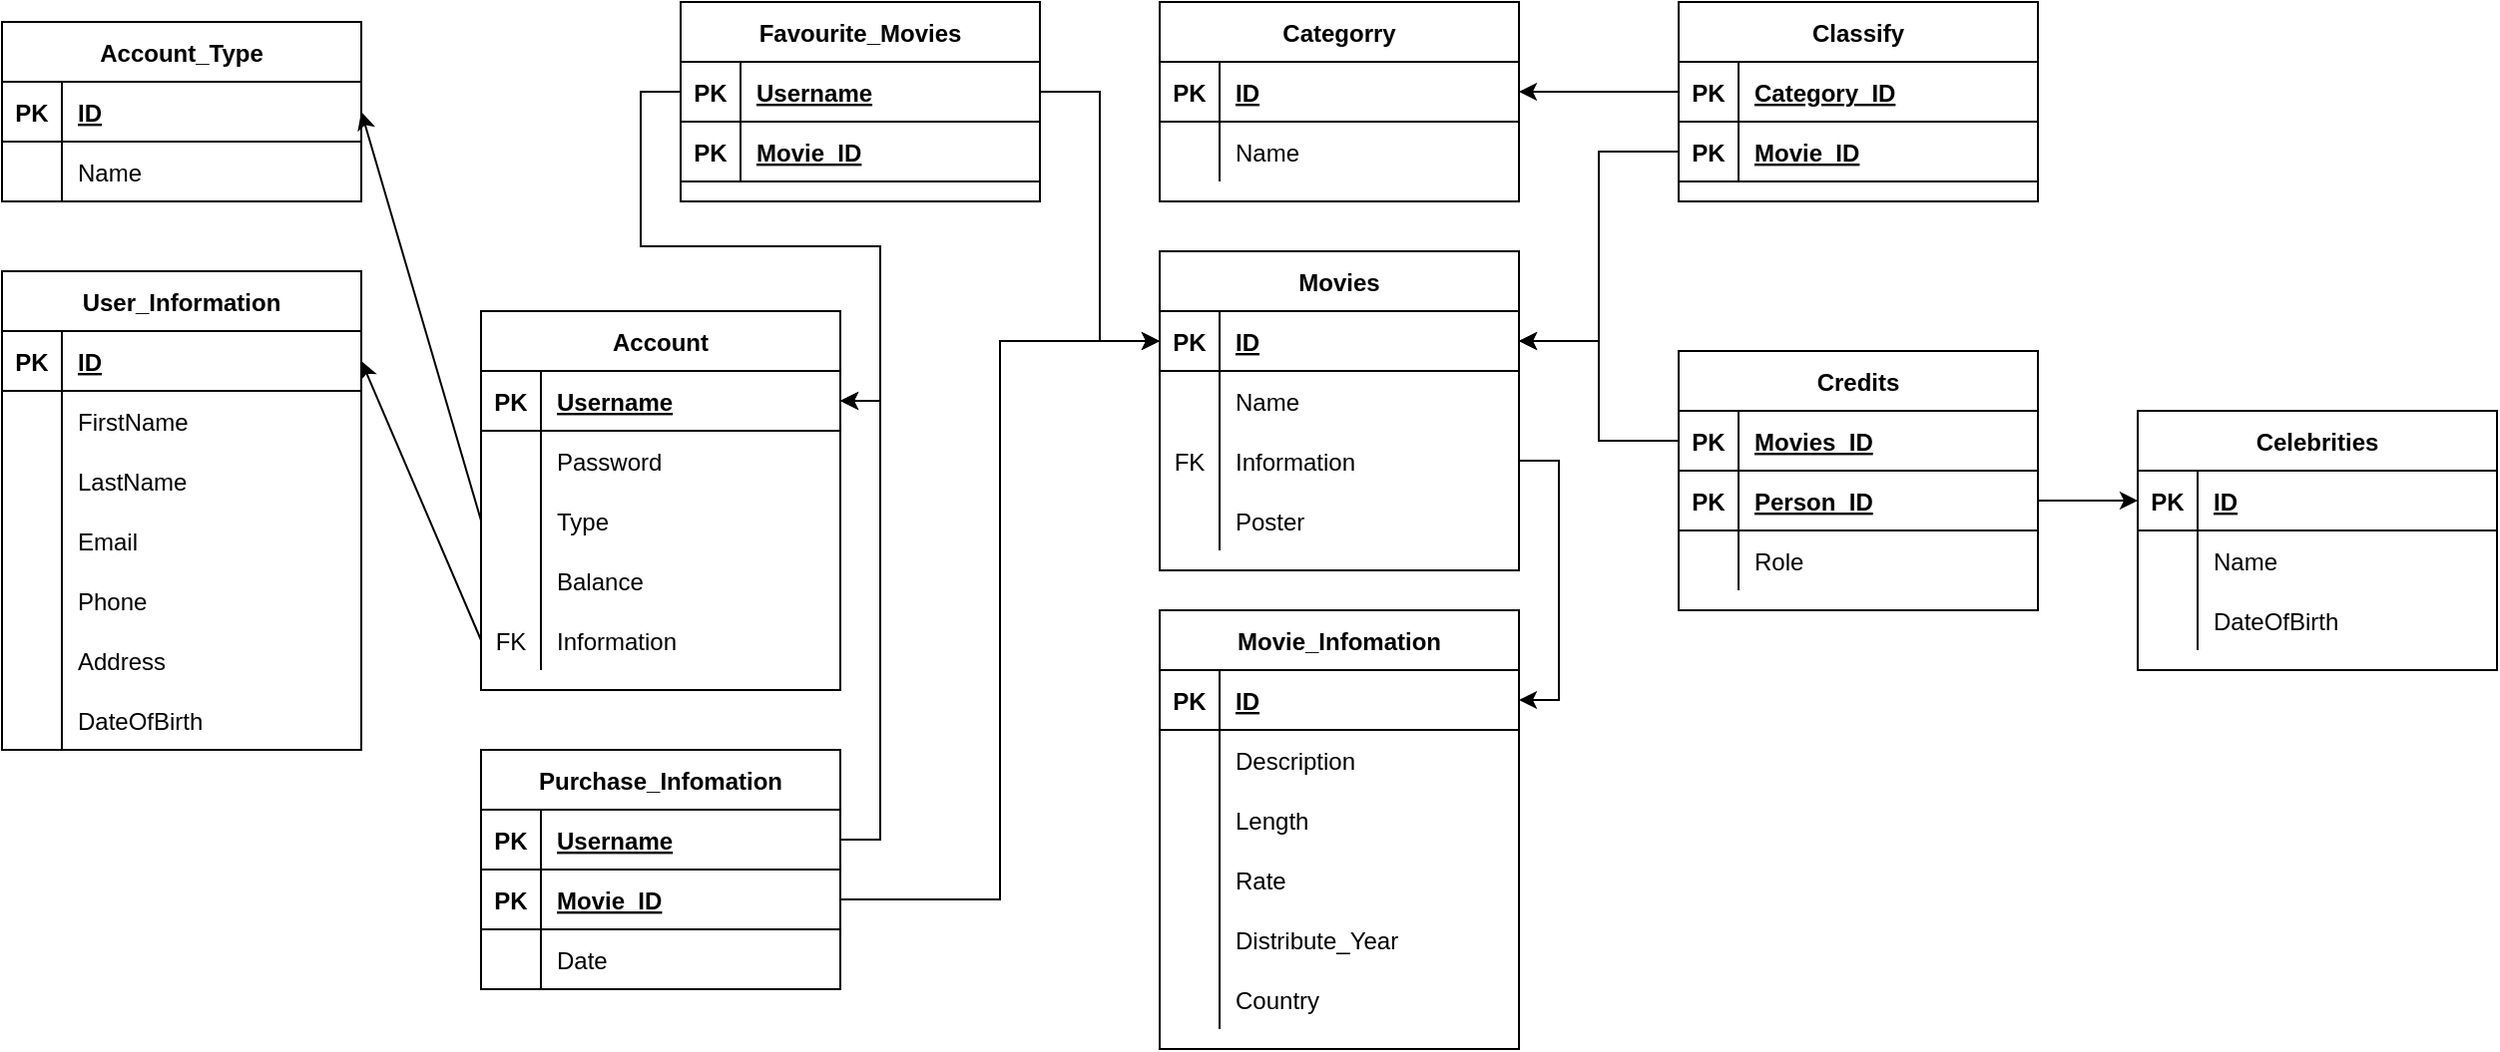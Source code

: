 <mxfile version="14.7.8" type="gitlab">
  <diagram id="YUyTSFObFP_yFCuoVfHM" name="Page-1">
    <mxGraphModel dx="1386" dy="641" grid="1" gridSize="10" guides="1" tooltips="1" connect="1" arrows="1" fold="1" page="1" pageScale="1" pageWidth="850" pageHeight="1100" math="0" shadow="0">
      <root>
        <mxCell id="0" />
        <mxCell id="1" parent="0" />
        <mxCell id="1k1uxcFecXavJarqbdV_-6" value="" style="endArrow=classic;html=1;exitX=0;exitY=0.5;exitDx=0;exitDy=0;entryX=1;entryY=0.5;entryDx=0;entryDy=0;" parent="1" source="1k1uxcFecXavJarqbdV_-85" target="1k1uxcFecXavJarqbdV_-66" edge="1">
          <mxGeometry width="50" height="50" relative="1" as="geometry">
            <mxPoint x="-420" y="250" as="sourcePoint" />
            <mxPoint x="-460" y="45" as="targetPoint" />
          </mxGeometry>
        </mxCell>
        <mxCell id="1k1uxcFecXavJarqbdV_-14" value="User_Information" style="shape=table;startSize=30;container=1;collapsible=1;childLayout=tableLayout;fixedRows=1;rowLines=0;fontStyle=1;align=center;resizeLast=1;" parent="1" vertex="1">
          <mxGeometry x="-810" y="160" width="180" height="240" as="geometry" />
        </mxCell>
        <mxCell id="1k1uxcFecXavJarqbdV_-15" value="" style="shape=partialRectangle;collapsible=0;dropTarget=0;pointerEvents=0;fillColor=none;top=0;left=0;bottom=1;right=0;points=[[0,0.5],[1,0.5]];portConstraint=eastwest;" parent="1k1uxcFecXavJarqbdV_-14" vertex="1">
          <mxGeometry y="30" width="180" height="30" as="geometry" />
        </mxCell>
        <mxCell id="1k1uxcFecXavJarqbdV_-16" value="PK" style="shape=partialRectangle;connectable=0;fillColor=none;top=0;left=0;bottom=0;right=0;fontStyle=1;overflow=hidden;" parent="1k1uxcFecXavJarqbdV_-15" vertex="1">
          <mxGeometry width="30" height="30" as="geometry" />
        </mxCell>
        <mxCell id="1k1uxcFecXavJarqbdV_-17" value="ID" style="shape=partialRectangle;connectable=0;fillColor=none;top=0;left=0;bottom=0;right=0;align=left;spacingLeft=6;fontStyle=5;overflow=hidden;" parent="1k1uxcFecXavJarqbdV_-15" vertex="1">
          <mxGeometry x="30" width="150" height="30" as="geometry" />
        </mxCell>
        <mxCell id="1k1uxcFecXavJarqbdV_-18" value="" style="shape=partialRectangle;collapsible=0;dropTarget=0;pointerEvents=0;fillColor=none;top=0;left=0;bottom=0;right=0;points=[[0,0.5],[1,0.5]];portConstraint=eastwest;" parent="1k1uxcFecXavJarqbdV_-14" vertex="1">
          <mxGeometry y="60" width="180" height="30" as="geometry" />
        </mxCell>
        <mxCell id="1k1uxcFecXavJarqbdV_-19" value="" style="shape=partialRectangle;connectable=0;fillColor=none;top=0;left=0;bottom=0;right=0;editable=1;overflow=hidden;" parent="1k1uxcFecXavJarqbdV_-18" vertex="1">
          <mxGeometry width="30" height="30" as="geometry" />
        </mxCell>
        <mxCell id="1k1uxcFecXavJarqbdV_-20" value="FirstName" style="shape=partialRectangle;connectable=0;fillColor=none;top=0;left=0;bottom=0;right=0;align=left;spacingLeft=6;overflow=hidden;" parent="1k1uxcFecXavJarqbdV_-18" vertex="1">
          <mxGeometry x="30" width="150" height="30" as="geometry" />
        </mxCell>
        <mxCell id="1k1uxcFecXavJarqbdV_-21" value="" style="shape=partialRectangle;collapsible=0;dropTarget=0;pointerEvents=0;fillColor=none;top=0;left=0;bottom=0;right=0;points=[[0,0.5],[1,0.5]];portConstraint=eastwest;" parent="1k1uxcFecXavJarqbdV_-14" vertex="1">
          <mxGeometry y="90" width="180" height="30" as="geometry" />
        </mxCell>
        <mxCell id="1k1uxcFecXavJarqbdV_-22" value="" style="shape=partialRectangle;connectable=0;fillColor=none;top=0;left=0;bottom=0;right=0;editable=1;overflow=hidden;" parent="1k1uxcFecXavJarqbdV_-21" vertex="1">
          <mxGeometry width="30" height="30" as="geometry" />
        </mxCell>
        <mxCell id="1k1uxcFecXavJarqbdV_-23" value="LastName" style="shape=partialRectangle;connectable=0;fillColor=none;top=0;left=0;bottom=0;right=0;align=left;spacingLeft=6;overflow=hidden;" parent="1k1uxcFecXavJarqbdV_-21" vertex="1">
          <mxGeometry x="30" width="150" height="30" as="geometry" />
        </mxCell>
        <mxCell id="1k1uxcFecXavJarqbdV_-24" value="" style="shape=partialRectangle;collapsible=0;dropTarget=0;pointerEvents=0;fillColor=none;top=0;left=0;bottom=0;right=0;points=[[0,0.5],[1,0.5]];portConstraint=eastwest;" parent="1k1uxcFecXavJarqbdV_-14" vertex="1">
          <mxGeometry y="120" width="180" height="30" as="geometry" />
        </mxCell>
        <mxCell id="1k1uxcFecXavJarqbdV_-25" value="" style="shape=partialRectangle;connectable=0;fillColor=none;top=0;left=0;bottom=0;right=0;editable=1;overflow=hidden;" parent="1k1uxcFecXavJarqbdV_-24" vertex="1">
          <mxGeometry width="30" height="30" as="geometry" />
        </mxCell>
        <mxCell id="1k1uxcFecXavJarqbdV_-26" value="Email" style="shape=partialRectangle;connectable=0;fillColor=none;top=0;left=0;bottom=0;right=0;align=left;spacingLeft=6;overflow=hidden;" parent="1k1uxcFecXavJarqbdV_-24" vertex="1">
          <mxGeometry x="30" width="150" height="30" as="geometry" />
        </mxCell>
        <mxCell id="1k1uxcFecXavJarqbdV_-40" value="" style="shape=partialRectangle;collapsible=0;dropTarget=0;pointerEvents=0;fillColor=none;top=0;left=0;bottom=0;right=0;points=[[0,0.5],[1,0.5]];portConstraint=eastwest;" parent="1k1uxcFecXavJarqbdV_-14" vertex="1">
          <mxGeometry y="150" width="180" height="30" as="geometry" />
        </mxCell>
        <mxCell id="1k1uxcFecXavJarqbdV_-41" value="" style="shape=partialRectangle;connectable=0;fillColor=none;top=0;left=0;bottom=0;right=0;editable=1;overflow=hidden;" parent="1k1uxcFecXavJarqbdV_-40" vertex="1">
          <mxGeometry width="30" height="30" as="geometry" />
        </mxCell>
        <mxCell id="1k1uxcFecXavJarqbdV_-42" value="Phone" style="shape=partialRectangle;connectable=0;fillColor=none;top=0;left=0;bottom=0;right=0;align=left;spacingLeft=6;overflow=hidden;" parent="1k1uxcFecXavJarqbdV_-40" vertex="1">
          <mxGeometry x="30" width="150" height="30" as="geometry" />
        </mxCell>
        <mxCell id="1k1uxcFecXavJarqbdV_-43" value="" style="shape=partialRectangle;collapsible=0;dropTarget=0;pointerEvents=0;fillColor=none;top=0;left=0;bottom=0;right=0;points=[[0,0.5],[1,0.5]];portConstraint=eastwest;" parent="1k1uxcFecXavJarqbdV_-14" vertex="1">
          <mxGeometry y="180" width="180" height="30" as="geometry" />
        </mxCell>
        <mxCell id="1k1uxcFecXavJarqbdV_-44" value="" style="shape=partialRectangle;connectable=0;fillColor=none;top=0;left=0;bottom=0;right=0;editable=1;overflow=hidden;" parent="1k1uxcFecXavJarqbdV_-43" vertex="1">
          <mxGeometry width="30" height="30" as="geometry" />
        </mxCell>
        <mxCell id="1k1uxcFecXavJarqbdV_-45" value="Address" style="shape=partialRectangle;connectable=0;fillColor=none;top=0;left=0;bottom=0;right=0;align=left;spacingLeft=6;overflow=hidden;" parent="1k1uxcFecXavJarqbdV_-43" vertex="1">
          <mxGeometry x="30" width="150" height="30" as="geometry" />
        </mxCell>
        <mxCell id="j2Tu5to7x-3o2wLsQ5tQ-4" value="" style="shape=partialRectangle;collapsible=0;dropTarget=0;pointerEvents=0;fillColor=none;top=0;left=0;bottom=0;right=0;points=[[0,0.5],[1,0.5]];portConstraint=eastwest;" parent="1k1uxcFecXavJarqbdV_-14" vertex="1">
          <mxGeometry y="210" width="180" height="30" as="geometry" />
        </mxCell>
        <mxCell id="j2Tu5to7x-3o2wLsQ5tQ-5" value="" style="shape=partialRectangle;connectable=0;fillColor=none;top=0;left=0;bottom=0;right=0;editable=1;overflow=hidden;" parent="j2Tu5to7x-3o2wLsQ5tQ-4" vertex="1">
          <mxGeometry width="30" height="30" as="geometry" />
        </mxCell>
        <mxCell id="j2Tu5to7x-3o2wLsQ5tQ-6" value="DateOfBirth" style="shape=partialRectangle;connectable=0;fillColor=none;top=0;left=0;bottom=0;right=0;align=left;spacingLeft=6;overflow=hidden;" parent="j2Tu5to7x-3o2wLsQ5tQ-4" vertex="1">
          <mxGeometry x="30" width="150" height="30" as="geometry" />
        </mxCell>
        <mxCell id="1k1uxcFecXavJarqbdV_-65" value="Account_Type" style="shape=table;startSize=30;container=1;collapsible=1;childLayout=tableLayout;fixedRows=1;rowLines=0;fontStyle=1;align=center;resizeLast=1;" parent="1" vertex="1">
          <mxGeometry x="-810" y="35" width="180" height="90" as="geometry" />
        </mxCell>
        <mxCell id="1k1uxcFecXavJarqbdV_-66" value="" style="shape=partialRectangle;collapsible=0;dropTarget=0;pointerEvents=0;fillColor=none;top=0;left=0;bottom=1;right=0;points=[[0,0.5],[1,0.5]];portConstraint=eastwest;" parent="1k1uxcFecXavJarqbdV_-65" vertex="1">
          <mxGeometry y="30" width="180" height="30" as="geometry" />
        </mxCell>
        <mxCell id="1k1uxcFecXavJarqbdV_-67" value="PK" style="shape=partialRectangle;connectable=0;fillColor=none;top=0;left=0;bottom=0;right=0;fontStyle=1;overflow=hidden;" parent="1k1uxcFecXavJarqbdV_-66" vertex="1">
          <mxGeometry width="30" height="30" as="geometry" />
        </mxCell>
        <mxCell id="1k1uxcFecXavJarqbdV_-68" value="ID" style="shape=partialRectangle;connectable=0;fillColor=none;top=0;left=0;bottom=0;right=0;align=left;spacingLeft=6;fontStyle=5;overflow=hidden;" parent="1k1uxcFecXavJarqbdV_-66" vertex="1">
          <mxGeometry x="30" width="150" height="30" as="geometry" />
        </mxCell>
        <mxCell id="1k1uxcFecXavJarqbdV_-69" value="" style="shape=partialRectangle;collapsible=0;dropTarget=0;pointerEvents=0;fillColor=none;top=0;left=0;bottom=0;right=0;points=[[0,0.5],[1,0.5]];portConstraint=eastwest;" parent="1k1uxcFecXavJarqbdV_-65" vertex="1">
          <mxGeometry y="60" width="180" height="30" as="geometry" />
        </mxCell>
        <mxCell id="1k1uxcFecXavJarqbdV_-70" value="" style="shape=partialRectangle;connectable=0;fillColor=none;top=0;left=0;bottom=0;right=0;editable=1;overflow=hidden;" parent="1k1uxcFecXavJarqbdV_-69" vertex="1">
          <mxGeometry width="30" height="30" as="geometry" />
        </mxCell>
        <mxCell id="1k1uxcFecXavJarqbdV_-71" value="Name" style="shape=partialRectangle;connectable=0;fillColor=none;top=0;left=0;bottom=0;right=0;align=left;spacingLeft=6;overflow=hidden;" parent="1k1uxcFecXavJarqbdV_-69" vertex="1">
          <mxGeometry x="30" width="150" height="30" as="geometry" />
        </mxCell>
        <mxCell id="1k1uxcFecXavJarqbdV_-78" value="Account" style="shape=table;startSize=30;container=1;collapsible=1;childLayout=tableLayout;fixedRows=1;rowLines=0;fontStyle=1;align=center;resizeLast=1;" parent="1" vertex="1">
          <mxGeometry x="-570" y="180" width="180" height="190" as="geometry" />
        </mxCell>
        <mxCell id="1k1uxcFecXavJarqbdV_-79" value="" style="shape=partialRectangle;collapsible=0;dropTarget=0;pointerEvents=0;fillColor=none;top=0;left=0;bottom=1;right=0;points=[[0,0.5],[1,0.5]];portConstraint=eastwest;" parent="1k1uxcFecXavJarqbdV_-78" vertex="1">
          <mxGeometry y="30" width="180" height="30" as="geometry" />
        </mxCell>
        <mxCell id="1k1uxcFecXavJarqbdV_-80" value="PK" style="shape=partialRectangle;connectable=0;fillColor=none;top=0;left=0;bottom=0;right=0;fontStyle=1;overflow=hidden;" parent="1k1uxcFecXavJarqbdV_-79" vertex="1">
          <mxGeometry width="30" height="30" as="geometry" />
        </mxCell>
        <mxCell id="1k1uxcFecXavJarqbdV_-81" value="Username" style="shape=partialRectangle;connectable=0;fillColor=none;top=0;left=0;bottom=0;right=0;align=left;spacingLeft=6;fontStyle=5;overflow=hidden;" parent="1k1uxcFecXavJarqbdV_-79" vertex="1">
          <mxGeometry x="30" width="150" height="30" as="geometry" />
        </mxCell>
        <mxCell id="1k1uxcFecXavJarqbdV_-82" value="" style="shape=partialRectangle;collapsible=0;dropTarget=0;pointerEvents=0;fillColor=none;top=0;left=0;bottom=0;right=0;points=[[0,0.5],[1,0.5]];portConstraint=eastwest;" parent="1k1uxcFecXavJarqbdV_-78" vertex="1">
          <mxGeometry y="60" width="180" height="30" as="geometry" />
        </mxCell>
        <mxCell id="1k1uxcFecXavJarqbdV_-83" value="" style="shape=partialRectangle;connectable=0;fillColor=none;top=0;left=0;bottom=0;right=0;editable=1;overflow=hidden;" parent="1k1uxcFecXavJarqbdV_-82" vertex="1">
          <mxGeometry width="30" height="30" as="geometry" />
        </mxCell>
        <mxCell id="1k1uxcFecXavJarqbdV_-84" value="Password" style="shape=partialRectangle;connectable=0;fillColor=none;top=0;left=0;bottom=0;right=0;align=left;spacingLeft=6;overflow=hidden;" parent="1k1uxcFecXavJarqbdV_-82" vertex="1">
          <mxGeometry x="30" width="150" height="30" as="geometry" />
        </mxCell>
        <mxCell id="1k1uxcFecXavJarqbdV_-85" value="" style="shape=partialRectangle;collapsible=0;dropTarget=0;pointerEvents=0;fillColor=none;top=0;left=0;bottom=0;right=0;points=[[0,0.5],[1,0.5]];portConstraint=eastwest;" parent="1k1uxcFecXavJarqbdV_-78" vertex="1">
          <mxGeometry y="90" width="180" height="30" as="geometry" />
        </mxCell>
        <mxCell id="1k1uxcFecXavJarqbdV_-86" value="" style="shape=partialRectangle;connectable=0;fillColor=none;top=0;left=0;bottom=0;right=0;editable=1;overflow=hidden;" parent="1k1uxcFecXavJarqbdV_-85" vertex="1">
          <mxGeometry width="30" height="30" as="geometry" />
        </mxCell>
        <mxCell id="1k1uxcFecXavJarqbdV_-87" value="Type" style="shape=partialRectangle;connectable=0;fillColor=none;top=0;left=0;bottom=0;right=0;align=left;spacingLeft=6;overflow=hidden;" parent="1k1uxcFecXavJarqbdV_-85" vertex="1">
          <mxGeometry x="30" width="150" height="30" as="geometry" />
        </mxCell>
        <mxCell id="j2Tu5to7x-3o2wLsQ5tQ-28" value="" style="shape=partialRectangle;collapsible=0;dropTarget=0;pointerEvents=0;fillColor=none;top=0;left=0;bottom=0;right=0;points=[[0,0.5],[1,0.5]];portConstraint=eastwest;" parent="1k1uxcFecXavJarqbdV_-78" vertex="1">
          <mxGeometry y="120" width="180" height="30" as="geometry" />
        </mxCell>
        <mxCell id="j2Tu5to7x-3o2wLsQ5tQ-29" value="" style="shape=partialRectangle;connectable=0;fillColor=none;top=0;left=0;bottom=0;right=0;editable=1;overflow=hidden;" parent="j2Tu5to7x-3o2wLsQ5tQ-28" vertex="1">
          <mxGeometry width="30" height="30" as="geometry" />
        </mxCell>
        <mxCell id="j2Tu5to7x-3o2wLsQ5tQ-30" value="Balance" style="shape=partialRectangle;connectable=0;fillColor=none;top=0;left=0;bottom=0;right=0;align=left;spacingLeft=6;overflow=hidden;" parent="j2Tu5to7x-3o2wLsQ5tQ-28" vertex="1">
          <mxGeometry x="30" width="150" height="30" as="geometry" />
        </mxCell>
        <mxCell id="1k1uxcFecXavJarqbdV_-88" value="" style="shape=partialRectangle;collapsible=0;dropTarget=0;pointerEvents=0;fillColor=none;top=0;left=0;bottom=0;right=0;points=[[0,0.5],[1,0.5]];portConstraint=eastwest;" parent="1k1uxcFecXavJarqbdV_-78" vertex="1">
          <mxGeometry y="150" width="180" height="30" as="geometry" />
        </mxCell>
        <mxCell id="1k1uxcFecXavJarqbdV_-89" value="FK" style="shape=partialRectangle;connectable=0;fillColor=none;top=0;left=0;bottom=0;right=0;editable=1;overflow=hidden;" parent="1k1uxcFecXavJarqbdV_-88" vertex="1">
          <mxGeometry width="30" height="30" as="geometry" />
        </mxCell>
        <mxCell id="1k1uxcFecXavJarqbdV_-90" value="Information" style="shape=partialRectangle;connectable=0;fillColor=none;top=0;left=0;bottom=0;right=0;align=left;spacingLeft=6;overflow=hidden;" parent="1k1uxcFecXavJarqbdV_-88" vertex="1">
          <mxGeometry x="30" width="150" height="30" as="geometry" />
        </mxCell>
        <mxCell id="1k1uxcFecXavJarqbdV_-91" value="" style="endArrow=classic;html=1;exitX=0;exitY=0.5;exitDx=0;exitDy=0;entryX=1;entryY=0.5;entryDx=0;entryDy=0;" parent="1" source="1k1uxcFecXavJarqbdV_-88" target="1k1uxcFecXavJarqbdV_-15" edge="1">
          <mxGeometry width="50" height="50" relative="1" as="geometry">
            <mxPoint x="-520" y="265" as="sourcePoint" />
            <mxPoint x="-640" y="150" as="targetPoint" />
          </mxGeometry>
        </mxCell>
        <mxCell id="1k1uxcFecXavJarqbdV_-111" value="Categorry" style="shape=table;startSize=30;container=1;collapsible=1;childLayout=tableLayout;fixedRows=1;rowLines=0;fontStyle=1;align=center;resizeLast=1;" parent="1" vertex="1">
          <mxGeometry x="-230" y="25" width="180" height="100" as="geometry" />
        </mxCell>
        <mxCell id="1k1uxcFecXavJarqbdV_-112" value="" style="shape=partialRectangle;collapsible=0;dropTarget=0;pointerEvents=0;fillColor=none;top=0;left=0;bottom=1;right=0;points=[[0,0.5],[1,0.5]];portConstraint=eastwest;" parent="1k1uxcFecXavJarqbdV_-111" vertex="1">
          <mxGeometry y="30" width="180" height="30" as="geometry" />
        </mxCell>
        <mxCell id="1k1uxcFecXavJarqbdV_-113" value="PK" style="shape=partialRectangle;connectable=0;fillColor=none;top=0;left=0;bottom=0;right=0;fontStyle=1;overflow=hidden;" parent="1k1uxcFecXavJarqbdV_-112" vertex="1">
          <mxGeometry width="30" height="30" as="geometry" />
        </mxCell>
        <mxCell id="1k1uxcFecXavJarqbdV_-114" value="ID" style="shape=partialRectangle;connectable=0;fillColor=none;top=0;left=0;bottom=0;right=0;align=left;spacingLeft=6;fontStyle=5;overflow=hidden;" parent="1k1uxcFecXavJarqbdV_-112" vertex="1">
          <mxGeometry x="30" width="150" height="30" as="geometry" />
        </mxCell>
        <mxCell id="1k1uxcFecXavJarqbdV_-115" value="" style="shape=partialRectangle;collapsible=0;dropTarget=0;pointerEvents=0;fillColor=none;top=0;left=0;bottom=0;right=0;points=[[0,0.5],[1,0.5]];portConstraint=eastwest;" parent="1k1uxcFecXavJarqbdV_-111" vertex="1">
          <mxGeometry y="60" width="180" height="30" as="geometry" />
        </mxCell>
        <mxCell id="1k1uxcFecXavJarqbdV_-116" value="" style="shape=partialRectangle;connectable=0;fillColor=none;top=0;left=0;bottom=0;right=0;editable=1;overflow=hidden;" parent="1k1uxcFecXavJarqbdV_-115" vertex="1">
          <mxGeometry width="30" height="30" as="geometry" />
        </mxCell>
        <mxCell id="1k1uxcFecXavJarqbdV_-117" value="Name" style="shape=partialRectangle;connectable=0;fillColor=none;top=0;left=0;bottom=0;right=0;align=left;spacingLeft=6;overflow=hidden;" parent="1k1uxcFecXavJarqbdV_-115" vertex="1">
          <mxGeometry x="30" width="150" height="30" as="geometry" />
        </mxCell>
        <mxCell id="1k1uxcFecXavJarqbdV_-124" value="Movies" style="shape=table;startSize=30;container=1;collapsible=1;childLayout=tableLayout;fixedRows=1;rowLines=0;fontStyle=1;align=center;resizeLast=1;" parent="1" vertex="1">
          <mxGeometry x="-230" y="150" width="180" height="160" as="geometry" />
        </mxCell>
        <mxCell id="1k1uxcFecXavJarqbdV_-125" value="" style="shape=partialRectangle;collapsible=0;dropTarget=0;pointerEvents=0;fillColor=none;top=0;left=0;bottom=1;right=0;points=[[0,0.5],[1,0.5]];portConstraint=eastwest;" parent="1k1uxcFecXavJarqbdV_-124" vertex="1">
          <mxGeometry y="30" width="180" height="30" as="geometry" />
        </mxCell>
        <mxCell id="1k1uxcFecXavJarqbdV_-126" value="PK" style="shape=partialRectangle;connectable=0;fillColor=none;top=0;left=0;bottom=0;right=0;fontStyle=1;overflow=hidden;" parent="1k1uxcFecXavJarqbdV_-125" vertex="1">
          <mxGeometry width="30" height="30" as="geometry" />
        </mxCell>
        <mxCell id="1k1uxcFecXavJarqbdV_-127" value="ID" style="shape=partialRectangle;connectable=0;fillColor=none;top=0;left=0;bottom=0;right=0;align=left;spacingLeft=6;fontStyle=5;overflow=hidden;" parent="1k1uxcFecXavJarqbdV_-125" vertex="1">
          <mxGeometry x="30" width="150" height="30" as="geometry" />
        </mxCell>
        <mxCell id="1k1uxcFecXavJarqbdV_-128" value="" style="shape=partialRectangle;collapsible=0;dropTarget=0;pointerEvents=0;fillColor=none;top=0;left=0;bottom=0;right=0;points=[[0,0.5],[1,0.5]];portConstraint=eastwest;" parent="1k1uxcFecXavJarqbdV_-124" vertex="1">
          <mxGeometry y="60" width="180" height="30" as="geometry" />
        </mxCell>
        <mxCell id="1k1uxcFecXavJarqbdV_-129" value="" style="shape=partialRectangle;connectable=0;fillColor=none;top=0;left=0;bottom=0;right=0;editable=1;overflow=hidden;" parent="1k1uxcFecXavJarqbdV_-128" vertex="1">
          <mxGeometry width="30" height="30" as="geometry" />
        </mxCell>
        <mxCell id="1k1uxcFecXavJarqbdV_-130" value="Name" style="shape=partialRectangle;connectable=0;fillColor=none;top=0;left=0;bottom=0;right=0;align=left;spacingLeft=6;overflow=hidden;" parent="1k1uxcFecXavJarqbdV_-128" vertex="1">
          <mxGeometry x="30" width="150" height="30" as="geometry" />
        </mxCell>
        <mxCell id="1k1uxcFecXavJarqbdV_-131" value="" style="shape=partialRectangle;collapsible=0;dropTarget=0;pointerEvents=0;fillColor=none;top=0;left=0;bottom=0;right=0;points=[[0,0.5],[1,0.5]];portConstraint=eastwest;" parent="1k1uxcFecXavJarqbdV_-124" vertex="1">
          <mxGeometry y="90" width="180" height="30" as="geometry" />
        </mxCell>
        <mxCell id="1k1uxcFecXavJarqbdV_-132" value="FK" style="shape=partialRectangle;connectable=0;fillColor=none;top=0;left=0;bottom=0;right=0;editable=1;overflow=hidden;" parent="1k1uxcFecXavJarqbdV_-131" vertex="1">
          <mxGeometry width="30" height="30" as="geometry" />
        </mxCell>
        <mxCell id="1k1uxcFecXavJarqbdV_-133" value="Information" style="shape=partialRectangle;connectable=0;fillColor=none;top=0;left=0;bottom=0;right=0;align=left;spacingLeft=6;overflow=hidden;" parent="1k1uxcFecXavJarqbdV_-131" vertex="1">
          <mxGeometry x="30" width="150" height="30" as="geometry" />
        </mxCell>
        <mxCell id="j2Tu5to7x-3o2wLsQ5tQ-22" value="" style="shape=partialRectangle;collapsible=0;dropTarget=0;pointerEvents=0;fillColor=none;top=0;left=0;bottom=0;right=0;points=[[0,0.5],[1,0.5]];portConstraint=eastwest;" parent="1k1uxcFecXavJarqbdV_-124" vertex="1">
          <mxGeometry y="120" width="180" height="30" as="geometry" />
        </mxCell>
        <mxCell id="j2Tu5to7x-3o2wLsQ5tQ-23" value="" style="shape=partialRectangle;connectable=0;fillColor=none;top=0;left=0;bottom=0;right=0;editable=1;overflow=hidden;" parent="j2Tu5to7x-3o2wLsQ5tQ-22" vertex="1">
          <mxGeometry width="30" height="30" as="geometry" />
        </mxCell>
        <mxCell id="j2Tu5to7x-3o2wLsQ5tQ-24" value="Poster" style="shape=partialRectangle;connectable=0;fillColor=none;top=0;left=0;bottom=0;right=0;align=left;spacingLeft=6;overflow=hidden;" parent="j2Tu5to7x-3o2wLsQ5tQ-22" vertex="1">
          <mxGeometry x="30" width="150" height="30" as="geometry" />
        </mxCell>
        <mxCell id="1k1uxcFecXavJarqbdV_-137" value="Movie_Infomation" style="shape=table;startSize=30;container=1;collapsible=1;childLayout=tableLayout;fixedRows=1;rowLines=0;fontStyle=1;align=center;resizeLast=1;" parent="1" vertex="1">
          <mxGeometry x="-230" y="330" width="180" height="220" as="geometry" />
        </mxCell>
        <mxCell id="1k1uxcFecXavJarqbdV_-138" value="" style="shape=partialRectangle;collapsible=0;dropTarget=0;pointerEvents=0;fillColor=none;top=0;left=0;bottom=1;right=0;points=[[0,0.5],[1,0.5]];portConstraint=eastwest;" parent="1k1uxcFecXavJarqbdV_-137" vertex="1">
          <mxGeometry y="30" width="180" height="30" as="geometry" />
        </mxCell>
        <mxCell id="1k1uxcFecXavJarqbdV_-139" value="PK" style="shape=partialRectangle;connectable=0;fillColor=none;top=0;left=0;bottom=0;right=0;fontStyle=1;overflow=hidden;" parent="1k1uxcFecXavJarqbdV_-138" vertex="1">
          <mxGeometry width="30" height="30" as="geometry" />
        </mxCell>
        <mxCell id="1k1uxcFecXavJarqbdV_-140" value="ID" style="shape=partialRectangle;connectable=0;fillColor=none;top=0;left=0;bottom=0;right=0;align=left;spacingLeft=6;fontStyle=5;overflow=hidden;" parent="1k1uxcFecXavJarqbdV_-138" vertex="1">
          <mxGeometry x="30" width="150" height="30" as="geometry" />
        </mxCell>
        <mxCell id="1k1uxcFecXavJarqbdV_-144" value="" style="shape=partialRectangle;collapsible=0;dropTarget=0;pointerEvents=0;fillColor=none;top=0;left=0;bottom=0;right=0;points=[[0,0.5],[1,0.5]];portConstraint=eastwest;" parent="1k1uxcFecXavJarqbdV_-137" vertex="1">
          <mxGeometry y="60" width="180" height="30" as="geometry" />
        </mxCell>
        <mxCell id="1k1uxcFecXavJarqbdV_-145" value="" style="shape=partialRectangle;connectable=0;fillColor=none;top=0;left=0;bottom=0;right=0;editable=1;overflow=hidden;" parent="1k1uxcFecXavJarqbdV_-144" vertex="1">
          <mxGeometry width="30" height="30" as="geometry" />
        </mxCell>
        <mxCell id="1k1uxcFecXavJarqbdV_-146" value="Description" style="shape=partialRectangle;connectable=0;fillColor=none;top=0;left=0;bottom=0;right=0;align=left;spacingLeft=6;overflow=hidden;" parent="1k1uxcFecXavJarqbdV_-144" vertex="1">
          <mxGeometry x="30" width="150" height="30" as="geometry" />
        </mxCell>
        <mxCell id="1k1uxcFecXavJarqbdV_-157" value="" style="shape=partialRectangle;collapsible=0;dropTarget=0;pointerEvents=0;fillColor=none;top=0;left=0;bottom=0;right=0;points=[[0,0.5],[1,0.5]];portConstraint=eastwest;" parent="1k1uxcFecXavJarqbdV_-137" vertex="1">
          <mxGeometry y="90" width="180" height="30" as="geometry" />
        </mxCell>
        <mxCell id="1k1uxcFecXavJarqbdV_-158" value="" style="shape=partialRectangle;connectable=0;fillColor=none;top=0;left=0;bottom=0;right=0;editable=1;overflow=hidden;" parent="1k1uxcFecXavJarqbdV_-157" vertex="1">
          <mxGeometry width="30" height="30" as="geometry" />
        </mxCell>
        <mxCell id="1k1uxcFecXavJarqbdV_-159" value="Length" style="shape=partialRectangle;connectable=0;fillColor=none;top=0;left=0;bottom=0;right=0;align=left;spacingLeft=6;overflow=hidden;" parent="1k1uxcFecXavJarqbdV_-157" vertex="1">
          <mxGeometry x="30" width="150" height="30" as="geometry" />
        </mxCell>
        <mxCell id="1k1uxcFecXavJarqbdV_-163" value="" style="shape=partialRectangle;collapsible=0;dropTarget=0;pointerEvents=0;fillColor=none;top=0;left=0;bottom=0;right=0;points=[[0,0.5],[1,0.5]];portConstraint=eastwest;" parent="1k1uxcFecXavJarqbdV_-137" vertex="1">
          <mxGeometry y="120" width="180" height="30" as="geometry" />
        </mxCell>
        <mxCell id="1k1uxcFecXavJarqbdV_-164" value="" style="shape=partialRectangle;connectable=0;fillColor=none;top=0;left=0;bottom=0;right=0;editable=1;overflow=hidden;" parent="1k1uxcFecXavJarqbdV_-163" vertex="1">
          <mxGeometry width="30" height="30" as="geometry" />
        </mxCell>
        <mxCell id="1k1uxcFecXavJarqbdV_-165" value="Rate" style="shape=partialRectangle;connectable=0;fillColor=none;top=0;left=0;bottom=0;right=0;align=left;spacingLeft=6;overflow=hidden;" parent="1k1uxcFecXavJarqbdV_-163" vertex="1">
          <mxGeometry x="30" width="150" height="30" as="geometry" />
        </mxCell>
        <mxCell id="j2Tu5to7x-3o2wLsQ5tQ-25" value="" style="shape=partialRectangle;collapsible=0;dropTarget=0;pointerEvents=0;fillColor=none;top=0;left=0;bottom=0;right=0;points=[[0,0.5],[1,0.5]];portConstraint=eastwest;" parent="1k1uxcFecXavJarqbdV_-137" vertex="1">
          <mxGeometry y="150" width="180" height="30" as="geometry" />
        </mxCell>
        <mxCell id="j2Tu5to7x-3o2wLsQ5tQ-26" value="" style="shape=partialRectangle;connectable=0;fillColor=none;top=0;left=0;bottom=0;right=0;editable=1;overflow=hidden;" parent="j2Tu5to7x-3o2wLsQ5tQ-25" vertex="1">
          <mxGeometry width="30" height="30" as="geometry" />
        </mxCell>
        <mxCell id="j2Tu5to7x-3o2wLsQ5tQ-27" value="Distribute_Year" style="shape=partialRectangle;connectable=0;fillColor=none;top=0;left=0;bottom=0;right=0;align=left;spacingLeft=6;overflow=hidden;" parent="j2Tu5to7x-3o2wLsQ5tQ-25" vertex="1">
          <mxGeometry x="30" width="150" height="30" as="geometry" />
        </mxCell>
        <mxCell id="j2Tu5to7x-3o2wLsQ5tQ-31" value="" style="shape=partialRectangle;collapsible=0;dropTarget=0;pointerEvents=0;fillColor=none;top=0;left=0;bottom=0;right=0;points=[[0,0.5],[1,0.5]];portConstraint=eastwest;" parent="1k1uxcFecXavJarqbdV_-137" vertex="1">
          <mxGeometry y="180" width="180" height="30" as="geometry" />
        </mxCell>
        <mxCell id="j2Tu5to7x-3o2wLsQ5tQ-32" value="" style="shape=partialRectangle;connectable=0;fillColor=none;top=0;left=0;bottom=0;right=0;editable=1;overflow=hidden;" parent="j2Tu5to7x-3o2wLsQ5tQ-31" vertex="1">
          <mxGeometry width="30" height="30" as="geometry" />
        </mxCell>
        <mxCell id="j2Tu5to7x-3o2wLsQ5tQ-33" value="Country" style="shape=partialRectangle;connectable=0;fillColor=none;top=0;left=0;bottom=0;right=0;align=left;spacingLeft=6;overflow=hidden;" parent="j2Tu5to7x-3o2wLsQ5tQ-31" vertex="1">
          <mxGeometry x="30" width="150" height="30" as="geometry" />
        </mxCell>
        <mxCell id="1k1uxcFecXavJarqbdV_-169" value="Credits" style="shape=table;startSize=30;container=1;collapsible=1;childLayout=tableLayout;fixedRows=1;rowLines=0;fontStyle=1;align=center;resizeLast=1;" parent="1" vertex="1">
          <mxGeometry x="30" y="200" width="180" height="130" as="geometry" />
        </mxCell>
        <mxCell id="1k1uxcFecXavJarqbdV_-186" value="" style="shape=partialRectangle;collapsible=0;dropTarget=0;pointerEvents=0;fillColor=none;top=0;left=0;bottom=1;right=0;points=[[0,0.5],[1,0.5]];portConstraint=eastwest;" parent="1k1uxcFecXavJarqbdV_-169" vertex="1">
          <mxGeometry y="30" width="180" height="30" as="geometry" />
        </mxCell>
        <mxCell id="1k1uxcFecXavJarqbdV_-187" value="PK" style="shape=partialRectangle;connectable=0;fillColor=none;top=0;left=0;bottom=0;right=0;fontStyle=1;overflow=hidden;" parent="1k1uxcFecXavJarqbdV_-186" vertex="1">
          <mxGeometry width="30" height="30" as="geometry" />
        </mxCell>
        <mxCell id="1k1uxcFecXavJarqbdV_-188" value="Movies_ID" style="shape=partialRectangle;connectable=0;fillColor=none;top=0;left=0;bottom=0;right=0;align=left;spacingLeft=6;fontStyle=5;overflow=hidden;" parent="1k1uxcFecXavJarqbdV_-186" vertex="1">
          <mxGeometry x="30" width="150" height="30" as="geometry" />
        </mxCell>
        <mxCell id="1k1uxcFecXavJarqbdV_-170" value="" style="shape=partialRectangle;collapsible=0;dropTarget=0;pointerEvents=0;fillColor=none;top=0;left=0;bottom=1;right=0;points=[[0,0.5],[1,0.5]];portConstraint=eastwest;" parent="1k1uxcFecXavJarqbdV_-169" vertex="1">
          <mxGeometry y="60" width="180" height="30" as="geometry" />
        </mxCell>
        <mxCell id="1k1uxcFecXavJarqbdV_-171" value="PK" style="shape=partialRectangle;connectable=0;fillColor=none;top=0;left=0;bottom=0;right=0;fontStyle=1;overflow=hidden;" parent="1k1uxcFecXavJarqbdV_-170" vertex="1">
          <mxGeometry width="30" height="30" as="geometry" />
        </mxCell>
        <mxCell id="1k1uxcFecXavJarqbdV_-172" value="Person_ID" style="shape=partialRectangle;connectable=0;fillColor=none;top=0;left=0;bottom=0;right=0;align=left;spacingLeft=6;fontStyle=5;overflow=hidden;" parent="1k1uxcFecXavJarqbdV_-170" vertex="1">
          <mxGeometry x="30" width="150" height="30" as="geometry" />
        </mxCell>
        <mxCell id="1k1uxcFecXavJarqbdV_-232" value="" style="shape=partialRectangle;collapsible=0;dropTarget=0;pointerEvents=0;fillColor=none;top=0;left=0;bottom=0;right=0;points=[[0,0.5],[1,0.5]];portConstraint=eastwest;" parent="1k1uxcFecXavJarqbdV_-169" vertex="1">
          <mxGeometry y="90" width="180" height="30" as="geometry" />
        </mxCell>
        <mxCell id="1k1uxcFecXavJarqbdV_-233" value="" style="shape=partialRectangle;connectable=0;fillColor=none;top=0;left=0;bottom=0;right=0;editable=1;overflow=hidden;" parent="1k1uxcFecXavJarqbdV_-232" vertex="1">
          <mxGeometry width="30" height="30" as="geometry" />
        </mxCell>
        <mxCell id="1k1uxcFecXavJarqbdV_-234" value="Role" style="shape=partialRectangle;connectable=0;fillColor=none;top=0;left=0;bottom=0;right=0;align=left;spacingLeft=6;overflow=hidden;" parent="1k1uxcFecXavJarqbdV_-232" vertex="1">
          <mxGeometry x="30" width="150" height="30" as="geometry" />
        </mxCell>
        <mxCell id="1k1uxcFecXavJarqbdV_-205" value="Celebrities" style="shape=table;startSize=30;container=1;collapsible=1;childLayout=tableLayout;fixedRows=1;rowLines=0;fontStyle=1;align=center;resizeLast=1;" parent="1" vertex="1">
          <mxGeometry x="260" y="230" width="180" height="130" as="geometry" />
        </mxCell>
        <mxCell id="1k1uxcFecXavJarqbdV_-206" value="" style="shape=partialRectangle;collapsible=0;dropTarget=0;pointerEvents=0;fillColor=none;top=0;left=0;bottom=1;right=0;points=[[0,0.5],[1,0.5]];portConstraint=eastwest;" parent="1k1uxcFecXavJarqbdV_-205" vertex="1">
          <mxGeometry y="30" width="180" height="30" as="geometry" />
        </mxCell>
        <mxCell id="1k1uxcFecXavJarqbdV_-207" value="PK" style="shape=partialRectangle;connectable=0;fillColor=none;top=0;left=0;bottom=0;right=0;fontStyle=1;overflow=hidden;" parent="1k1uxcFecXavJarqbdV_-206" vertex="1">
          <mxGeometry width="30" height="30" as="geometry" />
        </mxCell>
        <mxCell id="1k1uxcFecXavJarqbdV_-208" value="ID" style="shape=partialRectangle;connectable=0;fillColor=none;top=0;left=0;bottom=0;right=0;align=left;spacingLeft=6;fontStyle=5;overflow=hidden;" parent="1k1uxcFecXavJarqbdV_-206" vertex="1">
          <mxGeometry x="30" width="150" height="30" as="geometry" />
        </mxCell>
        <mxCell id="1k1uxcFecXavJarqbdV_-209" value="" style="shape=partialRectangle;collapsible=0;dropTarget=0;pointerEvents=0;fillColor=none;top=0;left=0;bottom=0;right=0;points=[[0,0.5],[1,0.5]];portConstraint=eastwest;" parent="1k1uxcFecXavJarqbdV_-205" vertex="1">
          <mxGeometry y="60" width="180" height="30" as="geometry" />
        </mxCell>
        <mxCell id="1k1uxcFecXavJarqbdV_-210" value="" style="shape=partialRectangle;connectable=0;fillColor=none;top=0;left=0;bottom=0;right=0;editable=1;overflow=hidden;" parent="1k1uxcFecXavJarqbdV_-209" vertex="1">
          <mxGeometry width="30" height="30" as="geometry" />
        </mxCell>
        <mxCell id="1k1uxcFecXavJarqbdV_-211" value="Name" style="shape=partialRectangle;connectable=0;fillColor=none;top=0;left=0;bottom=0;right=0;align=left;spacingLeft=6;overflow=hidden;" parent="1k1uxcFecXavJarqbdV_-209" vertex="1">
          <mxGeometry x="30" width="150" height="30" as="geometry" />
        </mxCell>
        <mxCell id="1k1uxcFecXavJarqbdV_-236" value="" style="shape=partialRectangle;collapsible=0;dropTarget=0;pointerEvents=0;fillColor=none;top=0;left=0;bottom=0;right=0;points=[[0,0.5],[1,0.5]];portConstraint=eastwest;" parent="1k1uxcFecXavJarqbdV_-205" vertex="1">
          <mxGeometry y="90" width="180" height="30" as="geometry" />
        </mxCell>
        <mxCell id="1k1uxcFecXavJarqbdV_-237" value="" style="shape=partialRectangle;connectable=0;fillColor=none;top=0;left=0;bottom=0;right=0;editable=1;overflow=hidden;" parent="1k1uxcFecXavJarqbdV_-236" vertex="1">
          <mxGeometry width="30" height="30" as="geometry" />
        </mxCell>
        <mxCell id="1k1uxcFecXavJarqbdV_-238" value="DateOfBirth" style="shape=partialRectangle;connectable=0;fillColor=none;top=0;left=0;bottom=0;right=0;align=left;spacingLeft=6;overflow=hidden;" parent="1k1uxcFecXavJarqbdV_-236" vertex="1">
          <mxGeometry x="30" width="150" height="30" as="geometry" />
        </mxCell>
        <mxCell id="1k1uxcFecXavJarqbdV_-221" style="edgeStyle=orthogonalEdgeStyle;rounded=0;orthogonalLoop=1;jettySize=auto;html=1;exitX=1;exitY=0.5;exitDx=0;exitDy=0;entryX=0;entryY=0.5;entryDx=0;entryDy=0;" parent="1" source="1k1uxcFecXavJarqbdV_-170" target="1k1uxcFecXavJarqbdV_-206" edge="1">
          <mxGeometry relative="1" as="geometry" />
        </mxCell>
        <mxCell id="1k1uxcFecXavJarqbdV_-235" style="edgeStyle=orthogonalEdgeStyle;rounded=0;orthogonalLoop=1;jettySize=auto;html=1;exitX=0;exitY=0.5;exitDx=0;exitDy=0;entryX=1;entryY=0.5;entryDx=0;entryDy=0;" parent="1" source="1k1uxcFecXavJarqbdV_-186" target="1k1uxcFecXavJarqbdV_-125" edge="1">
          <mxGeometry relative="1" as="geometry" />
        </mxCell>
        <mxCell id="1k1uxcFecXavJarqbdV_-239" style="edgeStyle=orthogonalEdgeStyle;rounded=0;orthogonalLoop=1;jettySize=auto;html=1;exitX=1;exitY=0.5;exitDx=0;exitDy=0;entryX=1;entryY=0.5;entryDx=0;entryDy=0;" parent="1" source="1k1uxcFecXavJarqbdV_-131" target="1k1uxcFecXavJarqbdV_-138" edge="1">
          <mxGeometry relative="1" as="geometry" />
        </mxCell>
        <mxCell id="1k1uxcFecXavJarqbdV_-244" value="Classify" style="shape=table;startSize=30;container=1;collapsible=1;childLayout=tableLayout;fixedRows=1;rowLines=0;fontStyle=1;align=center;resizeLast=1;" parent="1" vertex="1">
          <mxGeometry x="30" y="25" width="180" height="100" as="geometry" />
        </mxCell>
        <mxCell id="1k1uxcFecXavJarqbdV_-251" value="" style="shape=partialRectangle;collapsible=0;dropTarget=0;pointerEvents=0;fillColor=none;top=0;left=0;bottom=1;right=0;points=[[0,0.5],[1,0.5]];portConstraint=eastwest;" parent="1k1uxcFecXavJarqbdV_-244" vertex="1">
          <mxGeometry y="30" width="180" height="30" as="geometry" />
        </mxCell>
        <mxCell id="1k1uxcFecXavJarqbdV_-252" value="PK" style="shape=partialRectangle;connectable=0;fillColor=none;top=0;left=0;bottom=0;right=0;fontStyle=1;overflow=hidden;" parent="1k1uxcFecXavJarqbdV_-251" vertex="1">
          <mxGeometry width="30" height="30" as="geometry" />
        </mxCell>
        <mxCell id="1k1uxcFecXavJarqbdV_-253" value="Category_ID" style="shape=partialRectangle;connectable=0;fillColor=none;top=0;left=0;bottom=0;right=0;align=left;spacingLeft=6;fontStyle=5;overflow=hidden;" parent="1k1uxcFecXavJarqbdV_-251" vertex="1">
          <mxGeometry x="30" width="150" height="30" as="geometry" />
        </mxCell>
        <mxCell id="1k1uxcFecXavJarqbdV_-245" value="" style="shape=partialRectangle;collapsible=0;dropTarget=0;pointerEvents=0;fillColor=none;top=0;left=0;bottom=1;right=0;points=[[0,0.5],[1,0.5]];portConstraint=eastwest;" parent="1k1uxcFecXavJarqbdV_-244" vertex="1">
          <mxGeometry y="60" width="180" height="30" as="geometry" />
        </mxCell>
        <mxCell id="1k1uxcFecXavJarqbdV_-246" value="PK" style="shape=partialRectangle;connectable=0;fillColor=none;top=0;left=0;bottom=0;right=0;fontStyle=1;overflow=hidden;" parent="1k1uxcFecXavJarqbdV_-245" vertex="1">
          <mxGeometry width="30" height="30" as="geometry" />
        </mxCell>
        <mxCell id="1k1uxcFecXavJarqbdV_-247" value="Movie_ID" style="shape=partialRectangle;connectable=0;fillColor=none;top=0;left=0;bottom=0;right=0;align=left;spacingLeft=6;fontStyle=5;overflow=hidden;" parent="1k1uxcFecXavJarqbdV_-245" vertex="1">
          <mxGeometry x="30" width="150" height="30" as="geometry" />
        </mxCell>
        <mxCell id="1k1uxcFecXavJarqbdV_-254" style="edgeStyle=orthogonalEdgeStyle;rounded=0;orthogonalLoop=1;jettySize=auto;html=1;exitX=0;exitY=0.5;exitDx=0;exitDy=0;entryX=1;entryY=0.5;entryDx=0;entryDy=0;" parent="1" source="1k1uxcFecXavJarqbdV_-245" target="1k1uxcFecXavJarqbdV_-125" edge="1">
          <mxGeometry relative="1" as="geometry" />
        </mxCell>
        <mxCell id="1k1uxcFecXavJarqbdV_-255" style="edgeStyle=orthogonalEdgeStyle;rounded=0;orthogonalLoop=1;jettySize=auto;html=1;exitX=0;exitY=0.5;exitDx=0;exitDy=0;entryX=1;entryY=0.5;entryDx=0;entryDy=0;" parent="1" source="1k1uxcFecXavJarqbdV_-251" target="1k1uxcFecXavJarqbdV_-112" edge="1">
          <mxGeometry relative="1" as="geometry" />
        </mxCell>
        <mxCell id="j2Tu5to7x-3o2wLsQ5tQ-7" value="Favourite_Movies" style="shape=table;startSize=30;container=1;collapsible=1;childLayout=tableLayout;fixedRows=1;rowLines=0;fontStyle=1;align=center;resizeLast=1;" parent="1" vertex="1">
          <mxGeometry x="-470" y="25" width="180" height="100" as="geometry" />
        </mxCell>
        <mxCell id="j2Tu5to7x-3o2wLsQ5tQ-14" value="" style="shape=partialRectangle;collapsible=0;dropTarget=0;pointerEvents=0;fillColor=none;top=0;left=0;bottom=1;right=0;points=[[0,0.5],[1,0.5]];portConstraint=eastwest;" parent="j2Tu5to7x-3o2wLsQ5tQ-7" vertex="1">
          <mxGeometry y="30" width="180" height="30" as="geometry" />
        </mxCell>
        <mxCell id="j2Tu5to7x-3o2wLsQ5tQ-15" value="PK" style="shape=partialRectangle;connectable=0;fillColor=none;top=0;left=0;bottom=0;right=0;fontStyle=1;overflow=hidden;" parent="j2Tu5to7x-3o2wLsQ5tQ-14" vertex="1">
          <mxGeometry width="30" height="30" as="geometry" />
        </mxCell>
        <mxCell id="j2Tu5to7x-3o2wLsQ5tQ-16" value="Username" style="shape=partialRectangle;connectable=0;fillColor=none;top=0;left=0;bottom=0;right=0;align=left;spacingLeft=6;fontStyle=5;overflow=hidden;" parent="j2Tu5to7x-3o2wLsQ5tQ-14" vertex="1">
          <mxGeometry x="30" width="150" height="30" as="geometry" />
        </mxCell>
        <mxCell id="j2Tu5to7x-3o2wLsQ5tQ-8" value="" style="shape=partialRectangle;collapsible=0;dropTarget=0;pointerEvents=0;fillColor=none;top=0;left=0;bottom=1;right=0;points=[[0,0.5],[1,0.5]];portConstraint=eastwest;" parent="j2Tu5to7x-3o2wLsQ5tQ-7" vertex="1">
          <mxGeometry y="60" width="180" height="30" as="geometry" />
        </mxCell>
        <mxCell id="j2Tu5to7x-3o2wLsQ5tQ-9" value="PK" style="shape=partialRectangle;connectable=0;fillColor=none;top=0;left=0;bottom=0;right=0;fontStyle=1;overflow=hidden;" parent="j2Tu5to7x-3o2wLsQ5tQ-8" vertex="1">
          <mxGeometry width="30" height="30" as="geometry" />
        </mxCell>
        <mxCell id="j2Tu5to7x-3o2wLsQ5tQ-10" value="Movie_ID" style="shape=partialRectangle;connectable=0;fillColor=none;top=0;left=0;bottom=0;right=0;align=left;spacingLeft=6;fontStyle=5;overflow=hidden;" parent="j2Tu5to7x-3o2wLsQ5tQ-8" vertex="1">
          <mxGeometry x="30" width="150" height="30" as="geometry" />
        </mxCell>
        <mxCell id="j2Tu5to7x-3o2wLsQ5tQ-17" style="edgeStyle=orthogonalEdgeStyle;rounded=0;orthogonalLoop=1;jettySize=auto;html=1;exitX=0;exitY=0.5;exitDx=0;exitDy=0;entryX=1;entryY=0.5;entryDx=0;entryDy=0;" parent="1" source="j2Tu5to7x-3o2wLsQ5tQ-14" target="1k1uxcFecXavJarqbdV_-79" edge="1">
          <mxGeometry relative="1" as="geometry" />
        </mxCell>
        <mxCell id="j2Tu5to7x-3o2wLsQ5tQ-18" style="edgeStyle=orthogonalEdgeStyle;rounded=0;orthogonalLoop=1;jettySize=auto;html=1;exitX=1;exitY=0.5;exitDx=0;exitDy=0;entryX=0;entryY=0.5;entryDx=0;entryDy=0;" parent="1" source="j2Tu5to7x-3o2wLsQ5tQ-14" target="1k1uxcFecXavJarqbdV_-125" edge="1">
          <mxGeometry relative="1" as="geometry" />
        </mxCell>
        <mxCell id="ztzq-pV1vjIeUPMWjBnj-1" value="Purchase_Infomation" style="shape=table;startSize=30;container=1;collapsible=1;childLayout=tableLayout;fixedRows=1;rowLines=0;fontStyle=1;align=center;resizeLast=1;" vertex="1" parent="1">
          <mxGeometry x="-570" y="400" width="180" height="120" as="geometry" />
        </mxCell>
        <mxCell id="ztzq-pV1vjIeUPMWjBnj-26" value="" style="shape=partialRectangle;collapsible=0;dropTarget=0;pointerEvents=0;fillColor=none;top=0;left=0;bottom=1;right=0;points=[[0,0.5],[1,0.5]];portConstraint=eastwest;" vertex="1" parent="ztzq-pV1vjIeUPMWjBnj-1">
          <mxGeometry y="30" width="180" height="30" as="geometry" />
        </mxCell>
        <mxCell id="ztzq-pV1vjIeUPMWjBnj-27" value="PK" style="shape=partialRectangle;connectable=0;fillColor=none;top=0;left=0;bottom=0;right=0;fontStyle=1;overflow=hidden;" vertex="1" parent="ztzq-pV1vjIeUPMWjBnj-26">
          <mxGeometry width="30" height="30" as="geometry" />
        </mxCell>
        <mxCell id="ztzq-pV1vjIeUPMWjBnj-28" value="Username" style="shape=partialRectangle;connectable=0;fillColor=none;top=0;left=0;bottom=0;right=0;align=left;spacingLeft=6;fontStyle=5;overflow=hidden;" vertex="1" parent="ztzq-pV1vjIeUPMWjBnj-26">
          <mxGeometry x="30" width="150" height="30" as="geometry" />
        </mxCell>
        <mxCell id="ztzq-pV1vjIeUPMWjBnj-2" value="" style="shape=partialRectangle;collapsible=0;dropTarget=0;pointerEvents=0;fillColor=none;top=0;left=0;bottom=1;right=0;points=[[0,0.5],[1,0.5]];portConstraint=eastwest;" vertex="1" parent="ztzq-pV1vjIeUPMWjBnj-1">
          <mxGeometry y="60" width="180" height="30" as="geometry" />
        </mxCell>
        <mxCell id="ztzq-pV1vjIeUPMWjBnj-3" value="PK" style="shape=partialRectangle;connectable=0;fillColor=none;top=0;left=0;bottom=0;right=0;fontStyle=1;overflow=hidden;" vertex="1" parent="ztzq-pV1vjIeUPMWjBnj-2">
          <mxGeometry width="30" height="30" as="geometry" />
        </mxCell>
        <mxCell id="ztzq-pV1vjIeUPMWjBnj-4" value="Movie_ID" style="shape=partialRectangle;connectable=0;fillColor=none;top=0;left=0;bottom=0;right=0;align=left;spacingLeft=6;fontStyle=5;overflow=hidden;" vertex="1" parent="ztzq-pV1vjIeUPMWjBnj-2">
          <mxGeometry x="30" width="150" height="30" as="geometry" />
        </mxCell>
        <mxCell id="ztzq-pV1vjIeUPMWjBnj-5" value="" style="shape=partialRectangle;collapsible=0;dropTarget=0;pointerEvents=0;fillColor=none;top=0;left=0;bottom=0;right=0;points=[[0,0.5],[1,0.5]];portConstraint=eastwest;" vertex="1" parent="ztzq-pV1vjIeUPMWjBnj-1">
          <mxGeometry y="90" width="180" height="30" as="geometry" />
        </mxCell>
        <mxCell id="ztzq-pV1vjIeUPMWjBnj-6" value="" style="shape=partialRectangle;connectable=0;fillColor=none;top=0;left=0;bottom=0;right=0;editable=1;overflow=hidden;" vertex="1" parent="ztzq-pV1vjIeUPMWjBnj-5">
          <mxGeometry width="30" height="30" as="geometry" />
        </mxCell>
        <mxCell id="ztzq-pV1vjIeUPMWjBnj-7" value="Date" style="shape=partialRectangle;connectable=0;fillColor=none;top=0;left=0;bottom=0;right=0;align=left;spacingLeft=6;overflow=hidden;" vertex="1" parent="ztzq-pV1vjIeUPMWjBnj-5">
          <mxGeometry x="30" width="150" height="30" as="geometry" />
        </mxCell>
        <mxCell id="ztzq-pV1vjIeUPMWjBnj-30" style="edgeStyle=orthogonalEdgeStyle;rounded=0;orthogonalLoop=1;jettySize=auto;html=1;exitX=1;exitY=0.5;exitDx=0;exitDy=0;entryX=1;entryY=0.5;entryDx=0;entryDy=0;" edge="1" parent="1" source="ztzq-pV1vjIeUPMWjBnj-26" target="1k1uxcFecXavJarqbdV_-79">
          <mxGeometry relative="1" as="geometry" />
        </mxCell>
        <mxCell id="ztzq-pV1vjIeUPMWjBnj-31" style="edgeStyle=orthogonalEdgeStyle;rounded=0;orthogonalLoop=1;jettySize=auto;html=1;exitX=1;exitY=0.5;exitDx=0;exitDy=0;entryX=0;entryY=0.5;entryDx=0;entryDy=0;" edge="1" parent="1" source="ztzq-pV1vjIeUPMWjBnj-2" target="1k1uxcFecXavJarqbdV_-125">
          <mxGeometry relative="1" as="geometry" />
        </mxCell>
      </root>
    </mxGraphModel>
  </diagram>
</mxfile>
